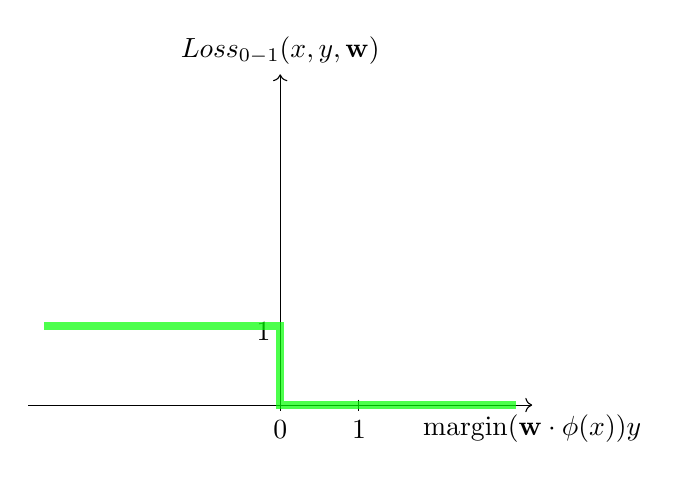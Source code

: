 \begin{tikzpicture}
  \draw[->] (-3.2, 0) -- (3.2, 0) node[below] {$\text{margin}(\mathbf w \cdot \phi(x))y$};
  \draw[->] (0, 0) -- (0, 4.2) node[above] {$Loss_{0-1}(x,y,\mathbf w)$};
  \draw[shift={(0,0)}] (0pt,2pt) -- (0pt,-2pt) node[below] {$0$};
  \draw[shift={(1,0)}] (0pt,2pt) -- (0pt,-2pt) node[below] {$1$};
  \draw[shift={(0,1)}] (0pt,2pt) -- (0pt,-2pt) node[left] {$1$};
  \draw[line width=1mm, draw opacity=0.7, green] (-3,1) -- (0,1) -- (0,0) -- (3,0);
\end{tikzpicture}
